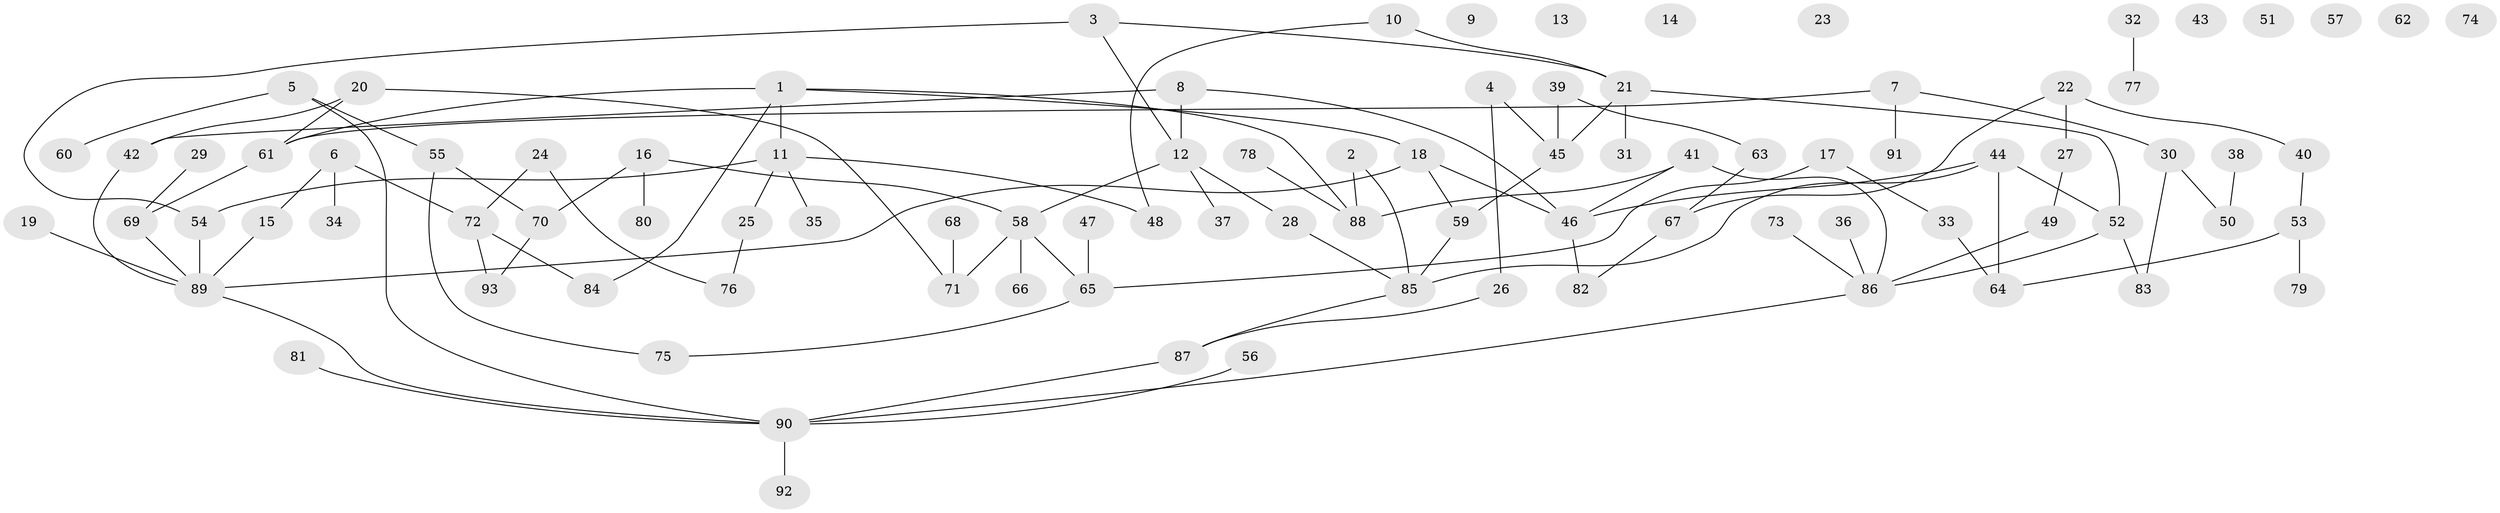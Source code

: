 // Generated by graph-tools (version 1.1) at 2025/00/03/09/25 03:00:41]
// undirected, 93 vertices, 109 edges
graph export_dot {
graph [start="1"]
  node [color=gray90,style=filled];
  1;
  2;
  3;
  4;
  5;
  6;
  7;
  8;
  9;
  10;
  11;
  12;
  13;
  14;
  15;
  16;
  17;
  18;
  19;
  20;
  21;
  22;
  23;
  24;
  25;
  26;
  27;
  28;
  29;
  30;
  31;
  32;
  33;
  34;
  35;
  36;
  37;
  38;
  39;
  40;
  41;
  42;
  43;
  44;
  45;
  46;
  47;
  48;
  49;
  50;
  51;
  52;
  53;
  54;
  55;
  56;
  57;
  58;
  59;
  60;
  61;
  62;
  63;
  64;
  65;
  66;
  67;
  68;
  69;
  70;
  71;
  72;
  73;
  74;
  75;
  76;
  77;
  78;
  79;
  80;
  81;
  82;
  83;
  84;
  85;
  86;
  87;
  88;
  89;
  90;
  91;
  92;
  93;
  1 -- 11;
  1 -- 18;
  1 -- 61;
  1 -- 84;
  1 -- 88;
  2 -- 85;
  2 -- 88;
  3 -- 12;
  3 -- 21;
  3 -- 54;
  4 -- 26;
  4 -- 45;
  5 -- 55;
  5 -- 60;
  5 -- 90;
  6 -- 15;
  6 -- 34;
  6 -- 72;
  7 -- 30;
  7 -- 61;
  7 -- 91;
  8 -- 12;
  8 -- 42;
  8 -- 46;
  10 -- 21;
  10 -- 48;
  11 -- 25;
  11 -- 35;
  11 -- 48;
  11 -- 54;
  12 -- 28;
  12 -- 37;
  12 -- 58;
  15 -- 89;
  16 -- 58;
  16 -- 70;
  16 -- 80;
  17 -- 33;
  17 -- 65;
  18 -- 46;
  18 -- 59;
  18 -- 89;
  19 -- 89;
  20 -- 42;
  20 -- 61;
  20 -- 71;
  21 -- 31;
  21 -- 45;
  21 -- 52;
  22 -- 27;
  22 -- 40;
  22 -- 67;
  24 -- 72;
  24 -- 76;
  25 -- 76;
  26 -- 87;
  27 -- 49;
  28 -- 85;
  29 -- 69;
  30 -- 50;
  30 -- 83;
  32 -- 77;
  33 -- 64;
  36 -- 86;
  38 -- 50;
  39 -- 45;
  39 -- 63;
  40 -- 53;
  41 -- 46;
  41 -- 86;
  41 -- 88;
  42 -- 89;
  44 -- 46;
  44 -- 52;
  44 -- 64;
  44 -- 85;
  45 -- 59;
  46 -- 82;
  47 -- 65;
  49 -- 86;
  52 -- 83;
  52 -- 86;
  53 -- 64;
  53 -- 79;
  54 -- 89;
  55 -- 70;
  55 -- 75;
  56 -- 90;
  58 -- 65;
  58 -- 66;
  58 -- 71;
  59 -- 85;
  61 -- 69;
  63 -- 67;
  65 -- 75;
  67 -- 82;
  68 -- 71;
  69 -- 89;
  70 -- 93;
  72 -- 84;
  72 -- 93;
  73 -- 86;
  78 -- 88;
  81 -- 90;
  85 -- 87;
  86 -- 90;
  87 -- 90;
  89 -- 90;
  90 -- 92;
}
